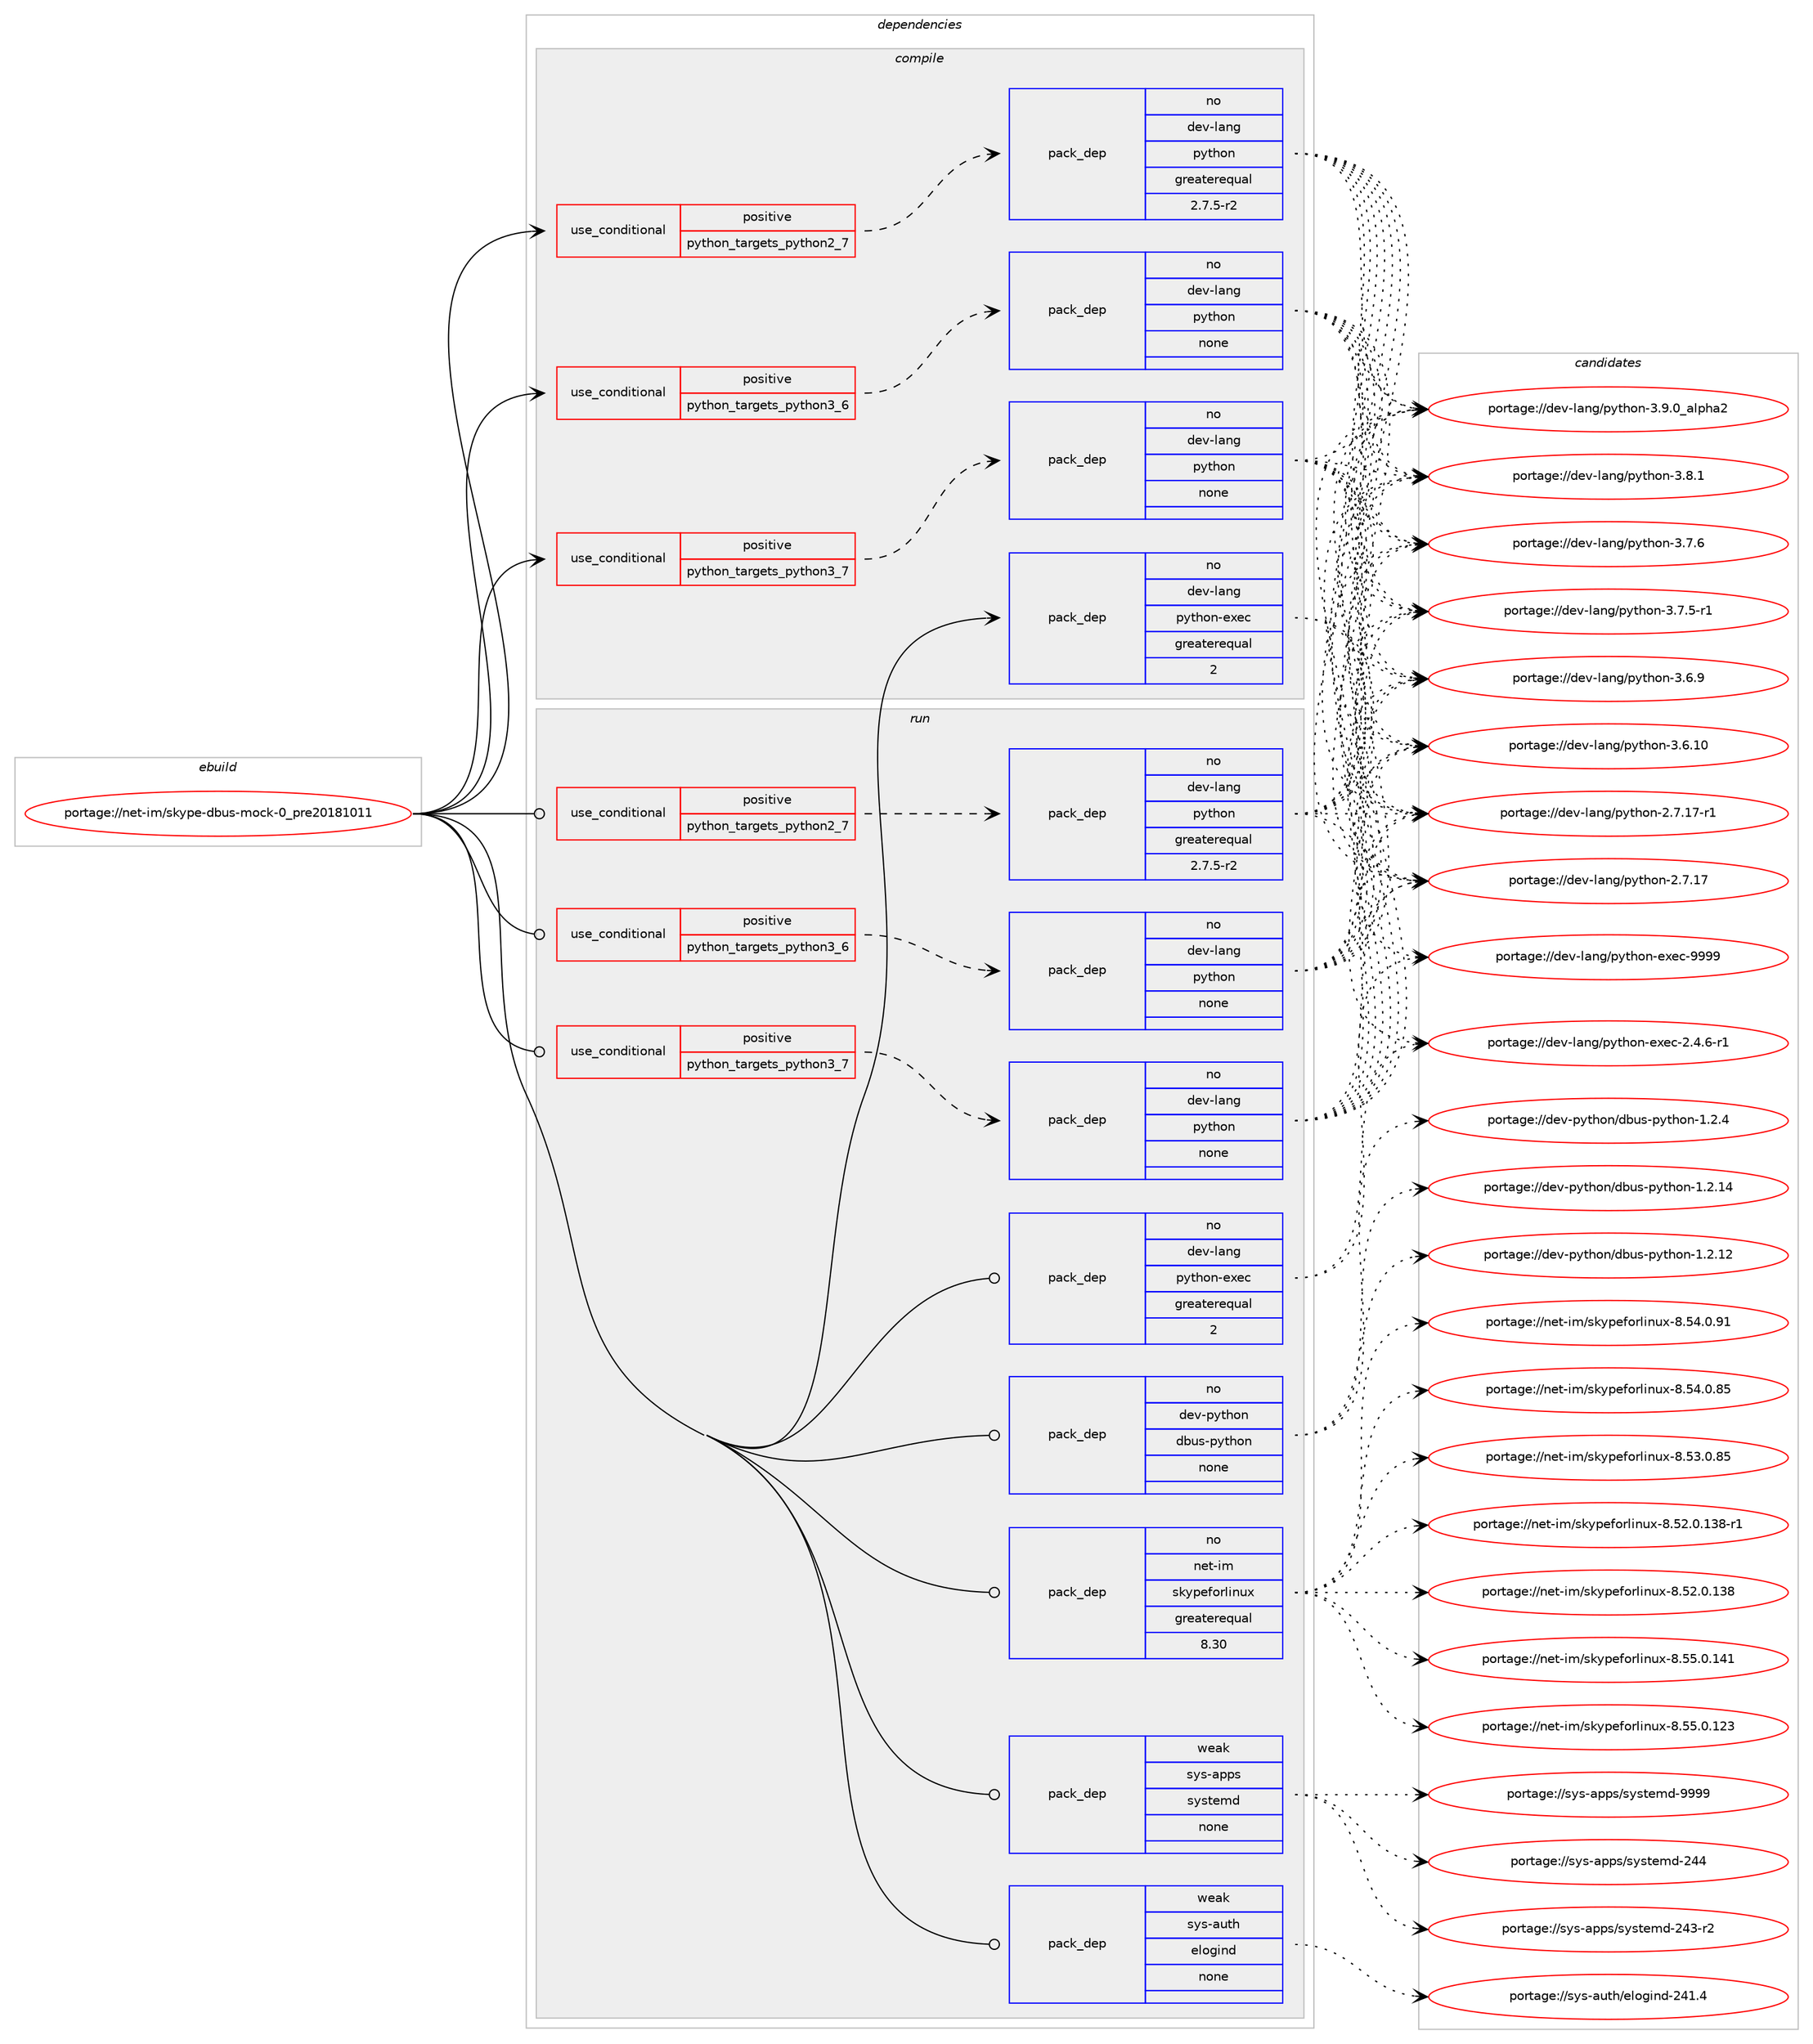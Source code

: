digraph prolog {

# *************
# Graph options
# *************

newrank=true;
concentrate=true;
compound=true;
graph [rankdir=LR,fontname=Helvetica,fontsize=10,ranksep=1.5];#, ranksep=2.5, nodesep=0.2];
edge  [arrowhead=vee];
node  [fontname=Helvetica,fontsize=10];

# **********
# The ebuild
# **********

subgraph cluster_leftcol {
color=gray;
rank=same;
label=<<i>ebuild</i>>;
id [label="portage://net-im/skype-dbus-mock-0_pre20181011", color=red, width=4, href="../net-im/skype-dbus-mock-0_pre20181011.svg"];
}

# ****************
# The dependencies
# ****************

subgraph cluster_midcol {
color=gray;
label=<<i>dependencies</i>>;
subgraph cluster_compile {
fillcolor="#eeeeee";
style=filled;
label=<<i>compile</i>>;
subgraph cond32022 {
dependency153301 [label=<<TABLE BORDER="0" CELLBORDER="1" CELLSPACING="0" CELLPADDING="4"><TR><TD ROWSPAN="3" CELLPADDING="10">use_conditional</TD></TR><TR><TD>positive</TD></TR><TR><TD>python_targets_python2_7</TD></TR></TABLE>>, shape=none, color=red];
subgraph pack118795 {
dependency153302 [label=<<TABLE BORDER="0" CELLBORDER="1" CELLSPACING="0" CELLPADDING="4" WIDTH="220"><TR><TD ROWSPAN="6" CELLPADDING="30">pack_dep</TD></TR><TR><TD WIDTH="110">no</TD></TR><TR><TD>dev-lang</TD></TR><TR><TD>python</TD></TR><TR><TD>greaterequal</TD></TR><TR><TD>2.7.5-r2</TD></TR></TABLE>>, shape=none, color=blue];
}
dependency153301:e -> dependency153302:w [weight=20,style="dashed",arrowhead="vee"];
}
id:e -> dependency153301:w [weight=20,style="solid",arrowhead="vee"];
subgraph cond32023 {
dependency153303 [label=<<TABLE BORDER="0" CELLBORDER="1" CELLSPACING="0" CELLPADDING="4"><TR><TD ROWSPAN="3" CELLPADDING="10">use_conditional</TD></TR><TR><TD>positive</TD></TR><TR><TD>python_targets_python3_6</TD></TR></TABLE>>, shape=none, color=red];
subgraph pack118796 {
dependency153304 [label=<<TABLE BORDER="0" CELLBORDER="1" CELLSPACING="0" CELLPADDING="4" WIDTH="220"><TR><TD ROWSPAN="6" CELLPADDING="30">pack_dep</TD></TR><TR><TD WIDTH="110">no</TD></TR><TR><TD>dev-lang</TD></TR><TR><TD>python</TD></TR><TR><TD>none</TD></TR><TR><TD></TD></TR></TABLE>>, shape=none, color=blue];
}
dependency153303:e -> dependency153304:w [weight=20,style="dashed",arrowhead="vee"];
}
id:e -> dependency153303:w [weight=20,style="solid",arrowhead="vee"];
subgraph cond32024 {
dependency153305 [label=<<TABLE BORDER="0" CELLBORDER="1" CELLSPACING="0" CELLPADDING="4"><TR><TD ROWSPAN="3" CELLPADDING="10">use_conditional</TD></TR><TR><TD>positive</TD></TR><TR><TD>python_targets_python3_7</TD></TR></TABLE>>, shape=none, color=red];
subgraph pack118797 {
dependency153306 [label=<<TABLE BORDER="0" CELLBORDER="1" CELLSPACING="0" CELLPADDING="4" WIDTH="220"><TR><TD ROWSPAN="6" CELLPADDING="30">pack_dep</TD></TR><TR><TD WIDTH="110">no</TD></TR><TR><TD>dev-lang</TD></TR><TR><TD>python</TD></TR><TR><TD>none</TD></TR><TR><TD></TD></TR></TABLE>>, shape=none, color=blue];
}
dependency153305:e -> dependency153306:w [weight=20,style="dashed",arrowhead="vee"];
}
id:e -> dependency153305:w [weight=20,style="solid",arrowhead="vee"];
subgraph pack118798 {
dependency153307 [label=<<TABLE BORDER="0" CELLBORDER="1" CELLSPACING="0" CELLPADDING="4" WIDTH="220"><TR><TD ROWSPAN="6" CELLPADDING="30">pack_dep</TD></TR><TR><TD WIDTH="110">no</TD></TR><TR><TD>dev-lang</TD></TR><TR><TD>python-exec</TD></TR><TR><TD>greaterequal</TD></TR><TR><TD>2</TD></TR></TABLE>>, shape=none, color=blue];
}
id:e -> dependency153307:w [weight=20,style="solid",arrowhead="vee"];
}
subgraph cluster_compileandrun {
fillcolor="#eeeeee";
style=filled;
label=<<i>compile and run</i>>;
}
subgraph cluster_run {
fillcolor="#eeeeee";
style=filled;
label=<<i>run</i>>;
subgraph cond32025 {
dependency153308 [label=<<TABLE BORDER="0" CELLBORDER="1" CELLSPACING="0" CELLPADDING="4"><TR><TD ROWSPAN="3" CELLPADDING="10">use_conditional</TD></TR><TR><TD>positive</TD></TR><TR><TD>python_targets_python2_7</TD></TR></TABLE>>, shape=none, color=red];
subgraph pack118799 {
dependency153309 [label=<<TABLE BORDER="0" CELLBORDER="1" CELLSPACING="0" CELLPADDING="4" WIDTH="220"><TR><TD ROWSPAN="6" CELLPADDING="30">pack_dep</TD></TR><TR><TD WIDTH="110">no</TD></TR><TR><TD>dev-lang</TD></TR><TR><TD>python</TD></TR><TR><TD>greaterequal</TD></TR><TR><TD>2.7.5-r2</TD></TR></TABLE>>, shape=none, color=blue];
}
dependency153308:e -> dependency153309:w [weight=20,style="dashed",arrowhead="vee"];
}
id:e -> dependency153308:w [weight=20,style="solid",arrowhead="odot"];
subgraph cond32026 {
dependency153310 [label=<<TABLE BORDER="0" CELLBORDER="1" CELLSPACING="0" CELLPADDING="4"><TR><TD ROWSPAN="3" CELLPADDING="10">use_conditional</TD></TR><TR><TD>positive</TD></TR><TR><TD>python_targets_python3_6</TD></TR></TABLE>>, shape=none, color=red];
subgraph pack118800 {
dependency153311 [label=<<TABLE BORDER="0" CELLBORDER="1" CELLSPACING="0" CELLPADDING="4" WIDTH="220"><TR><TD ROWSPAN="6" CELLPADDING="30">pack_dep</TD></TR><TR><TD WIDTH="110">no</TD></TR><TR><TD>dev-lang</TD></TR><TR><TD>python</TD></TR><TR><TD>none</TD></TR><TR><TD></TD></TR></TABLE>>, shape=none, color=blue];
}
dependency153310:e -> dependency153311:w [weight=20,style="dashed",arrowhead="vee"];
}
id:e -> dependency153310:w [weight=20,style="solid",arrowhead="odot"];
subgraph cond32027 {
dependency153312 [label=<<TABLE BORDER="0" CELLBORDER="1" CELLSPACING="0" CELLPADDING="4"><TR><TD ROWSPAN="3" CELLPADDING="10">use_conditional</TD></TR><TR><TD>positive</TD></TR><TR><TD>python_targets_python3_7</TD></TR></TABLE>>, shape=none, color=red];
subgraph pack118801 {
dependency153313 [label=<<TABLE BORDER="0" CELLBORDER="1" CELLSPACING="0" CELLPADDING="4" WIDTH="220"><TR><TD ROWSPAN="6" CELLPADDING="30">pack_dep</TD></TR><TR><TD WIDTH="110">no</TD></TR><TR><TD>dev-lang</TD></TR><TR><TD>python</TD></TR><TR><TD>none</TD></TR><TR><TD></TD></TR></TABLE>>, shape=none, color=blue];
}
dependency153312:e -> dependency153313:w [weight=20,style="dashed",arrowhead="vee"];
}
id:e -> dependency153312:w [weight=20,style="solid",arrowhead="odot"];
subgraph pack118802 {
dependency153314 [label=<<TABLE BORDER="0" CELLBORDER="1" CELLSPACING="0" CELLPADDING="4" WIDTH="220"><TR><TD ROWSPAN="6" CELLPADDING="30">pack_dep</TD></TR><TR><TD WIDTH="110">no</TD></TR><TR><TD>dev-lang</TD></TR><TR><TD>python-exec</TD></TR><TR><TD>greaterequal</TD></TR><TR><TD>2</TD></TR></TABLE>>, shape=none, color=blue];
}
id:e -> dependency153314:w [weight=20,style="solid",arrowhead="odot"];
subgraph pack118803 {
dependency153315 [label=<<TABLE BORDER="0" CELLBORDER="1" CELLSPACING="0" CELLPADDING="4" WIDTH="220"><TR><TD ROWSPAN="6" CELLPADDING="30">pack_dep</TD></TR><TR><TD WIDTH="110">no</TD></TR><TR><TD>dev-python</TD></TR><TR><TD>dbus-python</TD></TR><TR><TD>none</TD></TR><TR><TD></TD></TR></TABLE>>, shape=none, color=blue];
}
id:e -> dependency153315:w [weight=20,style="solid",arrowhead="odot"];
subgraph pack118804 {
dependency153316 [label=<<TABLE BORDER="0" CELLBORDER="1" CELLSPACING="0" CELLPADDING="4" WIDTH="220"><TR><TD ROWSPAN="6" CELLPADDING="30">pack_dep</TD></TR><TR><TD WIDTH="110">no</TD></TR><TR><TD>net-im</TD></TR><TR><TD>skypeforlinux</TD></TR><TR><TD>greaterequal</TD></TR><TR><TD>8.30</TD></TR></TABLE>>, shape=none, color=blue];
}
id:e -> dependency153316:w [weight=20,style="solid",arrowhead="odot"];
subgraph pack118805 {
dependency153317 [label=<<TABLE BORDER="0" CELLBORDER="1" CELLSPACING="0" CELLPADDING="4" WIDTH="220"><TR><TD ROWSPAN="6" CELLPADDING="30">pack_dep</TD></TR><TR><TD WIDTH="110">weak</TD></TR><TR><TD>sys-apps</TD></TR><TR><TD>systemd</TD></TR><TR><TD>none</TD></TR><TR><TD></TD></TR></TABLE>>, shape=none, color=blue];
}
id:e -> dependency153317:w [weight=20,style="solid",arrowhead="odot"];
subgraph pack118806 {
dependency153318 [label=<<TABLE BORDER="0" CELLBORDER="1" CELLSPACING="0" CELLPADDING="4" WIDTH="220"><TR><TD ROWSPAN="6" CELLPADDING="30">pack_dep</TD></TR><TR><TD WIDTH="110">weak</TD></TR><TR><TD>sys-auth</TD></TR><TR><TD>elogind</TD></TR><TR><TD>none</TD></TR><TR><TD></TD></TR></TABLE>>, shape=none, color=blue];
}
id:e -> dependency153318:w [weight=20,style="solid",arrowhead="odot"];
}
}

# **************
# The candidates
# **************

subgraph cluster_choices {
rank=same;
color=gray;
label=<<i>candidates</i>>;

subgraph choice118795 {
color=black;
nodesep=1;
choice10010111845108971101034711212111610411111045514657464895971081121049750 [label="portage://dev-lang/python-3.9.0_alpha2", color=red, width=4,href="../dev-lang/python-3.9.0_alpha2.svg"];
choice100101118451089711010347112121116104111110455146564649 [label="portage://dev-lang/python-3.8.1", color=red, width=4,href="../dev-lang/python-3.8.1.svg"];
choice100101118451089711010347112121116104111110455146554654 [label="portage://dev-lang/python-3.7.6", color=red, width=4,href="../dev-lang/python-3.7.6.svg"];
choice1001011184510897110103471121211161041111104551465546534511449 [label="portage://dev-lang/python-3.7.5-r1", color=red, width=4,href="../dev-lang/python-3.7.5-r1.svg"];
choice100101118451089711010347112121116104111110455146544657 [label="portage://dev-lang/python-3.6.9", color=red, width=4,href="../dev-lang/python-3.6.9.svg"];
choice10010111845108971101034711212111610411111045514654464948 [label="portage://dev-lang/python-3.6.10", color=red, width=4,href="../dev-lang/python-3.6.10.svg"];
choice100101118451089711010347112121116104111110455046554649554511449 [label="portage://dev-lang/python-2.7.17-r1", color=red, width=4,href="../dev-lang/python-2.7.17-r1.svg"];
choice10010111845108971101034711212111610411111045504655464955 [label="portage://dev-lang/python-2.7.17", color=red, width=4,href="../dev-lang/python-2.7.17.svg"];
dependency153302:e -> choice10010111845108971101034711212111610411111045514657464895971081121049750:w [style=dotted,weight="100"];
dependency153302:e -> choice100101118451089711010347112121116104111110455146564649:w [style=dotted,weight="100"];
dependency153302:e -> choice100101118451089711010347112121116104111110455146554654:w [style=dotted,weight="100"];
dependency153302:e -> choice1001011184510897110103471121211161041111104551465546534511449:w [style=dotted,weight="100"];
dependency153302:e -> choice100101118451089711010347112121116104111110455146544657:w [style=dotted,weight="100"];
dependency153302:e -> choice10010111845108971101034711212111610411111045514654464948:w [style=dotted,weight="100"];
dependency153302:e -> choice100101118451089711010347112121116104111110455046554649554511449:w [style=dotted,weight="100"];
dependency153302:e -> choice10010111845108971101034711212111610411111045504655464955:w [style=dotted,weight="100"];
}
subgraph choice118796 {
color=black;
nodesep=1;
choice10010111845108971101034711212111610411111045514657464895971081121049750 [label="portage://dev-lang/python-3.9.0_alpha2", color=red, width=4,href="../dev-lang/python-3.9.0_alpha2.svg"];
choice100101118451089711010347112121116104111110455146564649 [label="portage://dev-lang/python-3.8.1", color=red, width=4,href="../dev-lang/python-3.8.1.svg"];
choice100101118451089711010347112121116104111110455146554654 [label="portage://dev-lang/python-3.7.6", color=red, width=4,href="../dev-lang/python-3.7.6.svg"];
choice1001011184510897110103471121211161041111104551465546534511449 [label="portage://dev-lang/python-3.7.5-r1", color=red, width=4,href="../dev-lang/python-3.7.5-r1.svg"];
choice100101118451089711010347112121116104111110455146544657 [label="portage://dev-lang/python-3.6.9", color=red, width=4,href="../dev-lang/python-3.6.9.svg"];
choice10010111845108971101034711212111610411111045514654464948 [label="portage://dev-lang/python-3.6.10", color=red, width=4,href="../dev-lang/python-3.6.10.svg"];
choice100101118451089711010347112121116104111110455046554649554511449 [label="portage://dev-lang/python-2.7.17-r1", color=red, width=4,href="../dev-lang/python-2.7.17-r1.svg"];
choice10010111845108971101034711212111610411111045504655464955 [label="portage://dev-lang/python-2.7.17", color=red, width=4,href="../dev-lang/python-2.7.17.svg"];
dependency153304:e -> choice10010111845108971101034711212111610411111045514657464895971081121049750:w [style=dotted,weight="100"];
dependency153304:e -> choice100101118451089711010347112121116104111110455146564649:w [style=dotted,weight="100"];
dependency153304:e -> choice100101118451089711010347112121116104111110455146554654:w [style=dotted,weight="100"];
dependency153304:e -> choice1001011184510897110103471121211161041111104551465546534511449:w [style=dotted,weight="100"];
dependency153304:e -> choice100101118451089711010347112121116104111110455146544657:w [style=dotted,weight="100"];
dependency153304:e -> choice10010111845108971101034711212111610411111045514654464948:w [style=dotted,weight="100"];
dependency153304:e -> choice100101118451089711010347112121116104111110455046554649554511449:w [style=dotted,weight="100"];
dependency153304:e -> choice10010111845108971101034711212111610411111045504655464955:w [style=dotted,weight="100"];
}
subgraph choice118797 {
color=black;
nodesep=1;
choice10010111845108971101034711212111610411111045514657464895971081121049750 [label="portage://dev-lang/python-3.9.0_alpha2", color=red, width=4,href="../dev-lang/python-3.9.0_alpha2.svg"];
choice100101118451089711010347112121116104111110455146564649 [label="portage://dev-lang/python-3.8.1", color=red, width=4,href="../dev-lang/python-3.8.1.svg"];
choice100101118451089711010347112121116104111110455146554654 [label="portage://dev-lang/python-3.7.6", color=red, width=4,href="../dev-lang/python-3.7.6.svg"];
choice1001011184510897110103471121211161041111104551465546534511449 [label="portage://dev-lang/python-3.7.5-r1", color=red, width=4,href="../dev-lang/python-3.7.5-r1.svg"];
choice100101118451089711010347112121116104111110455146544657 [label="portage://dev-lang/python-3.6.9", color=red, width=4,href="../dev-lang/python-3.6.9.svg"];
choice10010111845108971101034711212111610411111045514654464948 [label="portage://dev-lang/python-3.6.10", color=red, width=4,href="../dev-lang/python-3.6.10.svg"];
choice100101118451089711010347112121116104111110455046554649554511449 [label="portage://dev-lang/python-2.7.17-r1", color=red, width=4,href="../dev-lang/python-2.7.17-r1.svg"];
choice10010111845108971101034711212111610411111045504655464955 [label="portage://dev-lang/python-2.7.17", color=red, width=4,href="../dev-lang/python-2.7.17.svg"];
dependency153306:e -> choice10010111845108971101034711212111610411111045514657464895971081121049750:w [style=dotted,weight="100"];
dependency153306:e -> choice100101118451089711010347112121116104111110455146564649:w [style=dotted,weight="100"];
dependency153306:e -> choice100101118451089711010347112121116104111110455146554654:w [style=dotted,weight="100"];
dependency153306:e -> choice1001011184510897110103471121211161041111104551465546534511449:w [style=dotted,weight="100"];
dependency153306:e -> choice100101118451089711010347112121116104111110455146544657:w [style=dotted,weight="100"];
dependency153306:e -> choice10010111845108971101034711212111610411111045514654464948:w [style=dotted,weight="100"];
dependency153306:e -> choice100101118451089711010347112121116104111110455046554649554511449:w [style=dotted,weight="100"];
dependency153306:e -> choice10010111845108971101034711212111610411111045504655464955:w [style=dotted,weight="100"];
}
subgraph choice118798 {
color=black;
nodesep=1;
choice10010111845108971101034711212111610411111045101120101994557575757 [label="portage://dev-lang/python-exec-9999", color=red, width=4,href="../dev-lang/python-exec-9999.svg"];
choice10010111845108971101034711212111610411111045101120101994550465246544511449 [label="portage://dev-lang/python-exec-2.4.6-r1", color=red, width=4,href="../dev-lang/python-exec-2.4.6-r1.svg"];
dependency153307:e -> choice10010111845108971101034711212111610411111045101120101994557575757:w [style=dotted,weight="100"];
dependency153307:e -> choice10010111845108971101034711212111610411111045101120101994550465246544511449:w [style=dotted,weight="100"];
}
subgraph choice118799 {
color=black;
nodesep=1;
choice10010111845108971101034711212111610411111045514657464895971081121049750 [label="portage://dev-lang/python-3.9.0_alpha2", color=red, width=4,href="../dev-lang/python-3.9.0_alpha2.svg"];
choice100101118451089711010347112121116104111110455146564649 [label="portage://dev-lang/python-3.8.1", color=red, width=4,href="../dev-lang/python-3.8.1.svg"];
choice100101118451089711010347112121116104111110455146554654 [label="portage://dev-lang/python-3.7.6", color=red, width=4,href="../dev-lang/python-3.7.6.svg"];
choice1001011184510897110103471121211161041111104551465546534511449 [label="portage://dev-lang/python-3.7.5-r1", color=red, width=4,href="../dev-lang/python-3.7.5-r1.svg"];
choice100101118451089711010347112121116104111110455146544657 [label="portage://dev-lang/python-3.6.9", color=red, width=4,href="../dev-lang/python-3.6.9.svg"];
choice10010111845108971101034711212111610411111045514654464948 [label="portage://dev-lang/python-3.6.10", color=red, width=4,href="../dev-lang/python-3.6.10.svg"];
choice100101118451089711010347112121116104111110455046554649554511449 [label="portage://dev-lang/python-2.7.17-r1", color=red, width=4,href="../dev-lang/python-2.7.17-r1.svg"];
choice10010111845108971101034711212111610411111045504655464955 [label="portage://dev-lang/python-2.7.17", color=red, width=4,href="../dev-lang/python-2.7.17.svg"];
dependency153309:e -> choice10010111845108971101034711212111610411111045514657464895971081121049750:w [style=dotted,weight="100"];
dependency153309:e -> choice100101118451089711010347112121116104111110455146564649:w [style=dotted,weight="100"];
dependency153309:e -> choice100101118451089711010347112121116104111110455146554654:w [style=dotted,weight="100"];
dependency153309:e -> choice1001011184510897110103471121211161041111104551465546534511449:w [style=dotted,weight="100"];
dependency153309:e -> choice100101118451089711010347112121116104111110455146544657:w [style=dotted,weight="100"];
dependency153309:e -> choice10010111845108971101034711212111610411111045514654464948:w [style=dotted,weight="100"];
dependency153309:e -> choice100101118451089711010347112121116104111110455046554649554511449:w [style=dotted,weight="100"];
dependency153309:e -> choice10010111845108971101034711212111610411111045504655464955:w [style=dotted,weight="100"];
}
subgraph choice118800 {
color=black;
nodesep=1;
choice10010111845108971101034711212111610411111045514657464895971081121049750 [label="portage://dev-lang/python-3.9.0_alpha2", color=red, width=4,href="../dev-lang/python-3.9.0_alpha2.svg"];
choice100101118451089711010347112121116104111110455146564649 [label="portage://dev-lang/python-3.8.1", color=red, width=4,href="../dev-lang/python-3.8.1.svg"];
choice100101118451089711010347112121116104111110455146554654 [label="portage://dev-lang/python-3.7.6", color=red, width=4,href="../dev-lang/python-3.7.6.svg"];
choice1001011184510897110103471121211161041111104551465546534511449 [label="portage://dev-lang/python-3.7.5-r1", color=red, width=4,href="../dev-lang/python-3.7.5-r1.svg"];
choice100101118451089711010347112121116104111110455146544657 [label="portage://dev-lang/python-3.6.9", color=red, width=4,href="../dev-lang/python-3.6.9.svg"];
choice10010111845108971101034711212111610411111045514654464948 [label="portage://dev-lang/python-3.6.10", color=red, width=4,href="../dev-lang/python-3.6.10.svg"];
choice100101118451089711010347112121116104111110455046554649554511449 [label="portage://dev-lang/python-2.7.17-r1", color=red, width=4,href="../dev-lang/python-2.7.17-r1.svg"];
choice10010111845108971101034711212111610411111045504655464955 [label="portage://dev-lang/python-2.7.17", color=red, width=4,href="../dev-lang/python-2.7.17.svg"];
dependency153311:e -> choice10010111845108971101034711212111610411111045514657464895971081121049750:w [style=dotted,weight="100"];
dependency153311:e -> choice100101118451089711010347112121116104111110455146564649:w [style=dotted,weight="100"];
dependency153311:e -> choice100101118451089711010347112121116104111110455146554654:w [style=dotted,weight="100"];
dependency153311:e -> choice1001011184510897110103471121211161041111104551465546534511449:w [style=dotted,weight="100"];
dependency153311:e -> choice100101118451089711010347112121116104111110455146544657:w [style=dotted,weight="100"];
dependency153311:e -> choice10010111845108971101034711212111610411111045514654464948:w [style=dotted,weight="100"];
dependency153311:e -> choice100101118451089711010347112121116104111110455046554649554511449:w [style=dotted,weight="100"];
dependency153311:e -> choice10010111845108971101034711212111610411111045504655464955:w [style=dotted,weight="100"];
}
subgraph choice118801 {
color=black;
nodesep=1;
choice10010111845108971101034711212111610411111045514657464895971081121049750 [label="portage://dev-lang/python-3.9.0_alpha2", color=red, width=4,href="../dev-lang/python-3.9.0_alpha2.svg"];
choice100101118451089711010347112121116104111110455146564649 [label="portage://dev-lang/python-3.8.1", color=red, width=4,href="../dev-lang/python-3.8.1.svg"];
choice100101118451089711010347112121116104111110455146554654 [label="portage://dev-lang/python-3.7.6", color=red, width=4,href="../dev-lang/python-3.7.6.svg"];
choice1001011184510897110103471121211161041111104551465546534511449 [label="portage://dev-lang/python-3.7.5-r1", color=red, width=4,href="../dev-lang/python-3.7.5-r1.svg"];
choice100101118451089711010347112121116104111110455146544657 [label="portage://dev-lang/python-3.6.9", color=red, width=4,href="../dev-lang/python-3.6.9.svg"];
choice10010111845108971101034711212111610411111045514654464948 [label="portage://dev-lang/python-3.6.10", color=red, width=4,href="../dev-lang/python-3.6.10.svg"];
choice100101118451089711010347112121116104111110455046554649554511449 [label="portage://dev-lang/python-2.7.17-r1", color=red, width=4,href="../dev-lang/python-2.7.17-r1.svg"];
choice10010111845108971101034711212111610411111045504655464955 [label="portage://dev-lang/python-2.7.17", color=red, width=4,href="../dev-lang/python-2.7.17.svg"];
dependency153313:e -> choice10010111845108971101034711212111610411111045514657464895971081121049750:w [style=dotted,weight="100"];
dependency153313:e -> choice100101118451089711010347112121116104111110455146564649:w [style=dotted,weight="100"];
dependency153313:e -> choice100101118451089711010347112121116104111110455146554654:w [style=dotted,weight="100"];
dependency153313:e -> choice1001011184510897110103471121211161041111104551465546534511449:w [style=dotted,weight="100"];
dependency153313:e -> choice100101118451089711010347112121116104111110455146544657:w [style=dotted,weight="100"];
dependency153313:e -> choice10010111845108971101034711212111610411111045514654464948:w [style=dotted,weight="100"];
dependency153313:e -> choice100101118451089711010347112121116104111110455046554649554511449:w [style=dotted,weight="100"];
dependency153313:e -> choice10010111845108971101034711212111610411111045504655464955:w [style=dotted,weight="100"];
}
subgraph choice118802 {
color=black;
nodesep=1;
choice10010111845108971101034711212111610411111045101120101994557575757 [label="portage://dev-lang/python-exec-9999", color=red, width=4,href="../dev-lang/python-exec-9999.svg"];
choice10010111845108971101034711212111610411111045101120101994550465246544511449 [label="portage://dev-lang/python-exec-2.4.6-r1", color=red, width=4,href="../dev-lang/python-exec-2.4.6-r1.svg"];
dependency153314:e -> choice10010111845108971101034711212111610411111045101120101994557575757:w [style=dotted,weight="100"];
dependency153314:e -> choice10010111845108971101034711212111610411111045101120101994550465246544511449:w [style=dotted,weight="100"];
}
subgraph choice118803 {
color=black;
nodesep=1;
choice10010111845112121116104111110471009811711545112121116104111110454946504652 [label="portage://dev-python/dbus-python-1.2.4", color=red, width=4,href="../dev-python/dbus-python-1.2.4.svg"];
choice1001011184511212111610411111047100981171154511212111610411111045494650464952 [label="portage://dev-python/dbus-python-1.2.14", color=red, width=4,href="../dev-python/dbus-python-1.2.14.svg"];
choice1001011184511212111610411111047100981171154511212111610411111045494650464950 [label="portage://dev-python/dbus-python-1.2.12", color=red, width=4,href="../dev-python/dbus-python-1.2.12.svg"];
dependency153315:e -> choice10010111845112121116104111110471009811711545112121116104111110454946504652:w [style=dotted,weight="100"];
dependency153315:e -> choice1001011184511212111610411111047100981171154511212111610411111045494650464952:w [style=dotted,weight="100"];
dependency153315:e -> choice1001011184511212111610411111047100981171154511212111610411111045494650464950:w [style=dotted,weight="100"];
}
subgraph choice118804 {
color=black;
nodesep=1;
choice11010111645105109471151071211121011021111141081051101171204556465353464846495249 [label="portage://net-im/skypeforlinux-8.55.0.141", color=red, width=4,href="../net-im/skypeforlinux-8.55.0.141.svg"];
choice11010111645105109471151071211121011021111141081051101171204556465353464846495051 [label="portage://net-im/skypeforlinux-8.55.0.123", color=red, width=4,href="../net-im/skypeforlinux-8.55.0.123.svg"];
choice110101116451051094711510712111210110211111410810511011712045564653524648465749 [label="portage://net-im/skypeforlinux-8.54.0.91", color=red, width=4,href="../net-im/skypeforlinux-8.54.0.91.svg"];
choice110101116451051094711510712111210110211111410810511011712045564653524648465653 [label="portage://net-im/skypeforlinux-8.54.0.85", color=red, width=4,href="../net-im/skypeforlinux-8.54.0.85.svg"];
choice110101116451051094711510712111210110211111410810511011712045564653514648465653 [label="portage://net-im/skypeforlinux-8.53.0.85", color=red, width=4,href="../net-im/skypeforlinux-8.53.0.85.svg"];
choice110101116451051094711510712111210110211111410810511011712045564653504648464951564511449 [label="portage://net-im/skypeforlinux-8.52.0.138-r1", color=red, width=4,href="../net-im/skypeforlinux-8.52.0.138-r1.svg"];
choice11010111645105109471151071211121011021111141081051101171204556465350464846495156 [label="portage://net-im/skypeforlinux-8.52.0.138", color=red, width=4,href="../net-im/skypeforlinux-8.52.0.138.svg"];
dependency153316:e -> choice11010111645105109471151071211121011021111141081051101171204556465353464846495249:w [style=dotted,weight="100"];
dependency153316:e -> choice11010111645105109471151071211121011021111141081051101171204556465353464846495051:w [style=dotted,weight="100"];
dependency153316:e -> choice110101116451051094711510712111210110211111410810511011712045564653524648465749:w [style=dotted,weight="100"];
dependency153316:e -> choice110101116451051094711510712111210110211111410810511011712045564653524648465653:w [style=dotted,weight="100"];
dependency153316:e -> choice110101116451051094711510712111210110211111410810511011712045564653514648465653:w [style=dotted,weight="100"];
dependency153316:e -> choice110101116451051094711510712111210110211111410810511011712045564653504648464951564511449:w [style=dotted,weight="100"];
dependency153316:e -> choice11010111645105109471151071211121011021111141081051101171204556465350464846495156:w [style=dotted,weight="100"];
}
subgraph choice118805 {
color=black;
nodesep=1;
choice1151211154597112112115471151211151161011091004557575757 [label="portage://sys-apps/systemd-9999", color=red, width=4,href="../sys-apps/systemd-9999.svg"];
choice11512111545971121121154711512111511610110910045505252 [label="portage://sys-apps/systemd-244", color=red, width=4,href="../sys-apps/systemd-244.svg"];
choice115121115459711211211547115121115116101109100455052514511450 [label="portage://sys-apps/systemd-243-r2", color=red, width=4,href="../sys-apps/systemd-243-r2.svg"];
dependency153317:e -> choice1151211154597112112115471151211151161011091004557575757:w [style=dotted,weight="100"];
dependency153317:e -> choice11512111545971121121154711512111511610110910045505252:w [style=dotted,weight="100"];
dependency153317:e -> choice115121115459711211211547115121115116101109100455052514511450:w [style=dotted,weight="100"];
}
subgraph choice118806 {
color=black;
nodesep=1;
choice115121115459711711610447101108111103105110100455052494652 [label="portage://sys-auth/elogind-241.4", color=red, width=4,href="../sys-auth/elogind-241.4.svg"];
dependency153318:e -> choice115121115459711711610447101108111103105110100455052494652:w [style=dotted,weight="100"];
}
}

}
